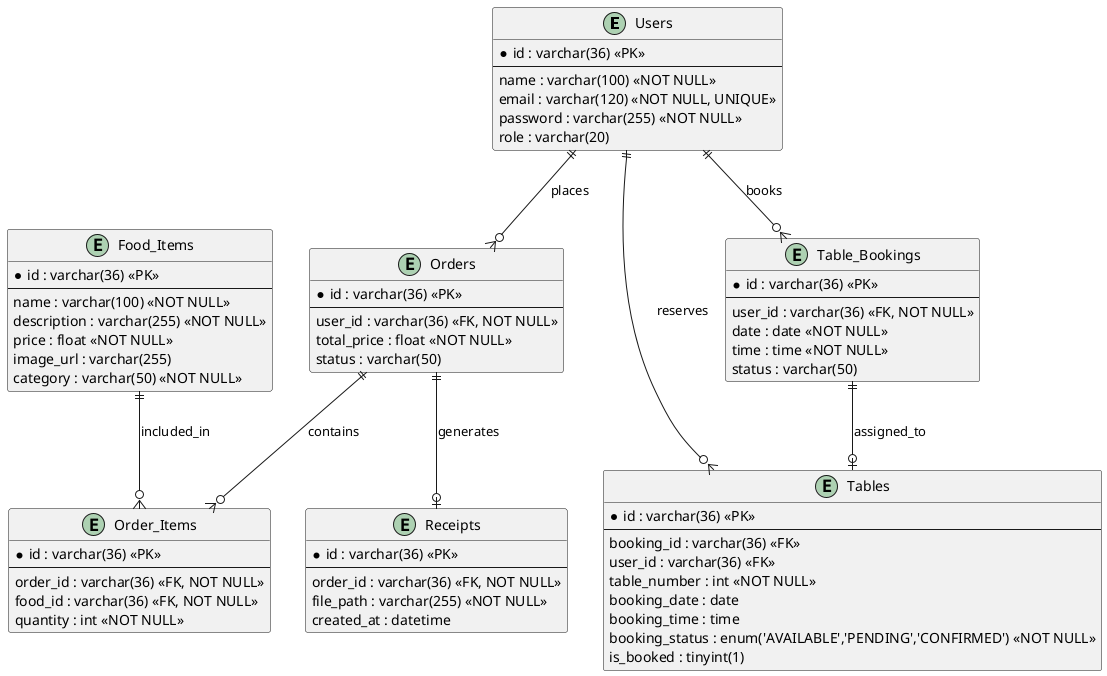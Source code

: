 
@startuml
entity "Users" {
  * id : varchar(36) <<PK>>
  --
  name : varchar(100) <<NOT NULL>>
  email : varchar(120) <<NOT NULL, UNIQUE>>
  password : varchar(255) <<NOT NULL>>
  role : varchar(20)
}

entity "Food_Items" {
  * id : varchar(36) <<PK>>
  --
  name : varchar(100) <<NOT NULL>>
  description : varchar(255) <<NOT NULL>>
  price : float <<NOT NULL>>
  image_url : varchar(255)
  category : varchar(50) <<NOT NULL>>
}

entity "Orders" {
  * id : varchar(36) <<PK>>
  --
  user_id : varchar(36) <<FK, NOT NULL>>
  total_price : float <<NOT NULL>>
  status : varchar(50)
}

entity "Order_Items" {
  * id : varchar(36) <<PK>>
  --
  order_id : varchar(36) <<FK, NOT NULL>>
  food_id : varchar(36) <<FK, NOT NULL>>
  quantity : int <<NOT NULL>>
}

entity "Receipts" {
  * id : varchar(36) <<PK>>
  --
  order_id : varchar(36) <<FK, NOT NULL>>
  file_path : varchar(255) <<NOT NULL>>
  created_at : datetime
}

entity "Table_Bookings" {
  * id : varchar(36) <<PK>>
  --
  user_id : varchar(36) <<FK, NOT NULL>>
  date : date <<NOT NULL>>
  time : time <<NOT NULL>>
  status : varchar(50)
}

entity "Tables" {
  * id : varchar(36) <<PK>>
  --
  booking_id : varchar(36) <<FK>>
  user_id : varchar(36) <<FK>>
  table_number : int <<NOT NULL>>
  booking_date : date
  booking_time : time
  booking_status : enum('AVAILABLE','PENDING','CONFIRMED') <<NOT NULL>>
  is_booked : tinyint(1)
}

Users ||--o{ Orders : places
Users ||--o{ Table_Bookings : books
Users ||--o{ Tables : reserves
Orders ||--o{ Order_Items : contains
Food_Items ||--o{ Order_Items : included_in
Orders ||--o| Receipts : generates
Table_Bookings ||--o| Tables : assigned_to

@enduml